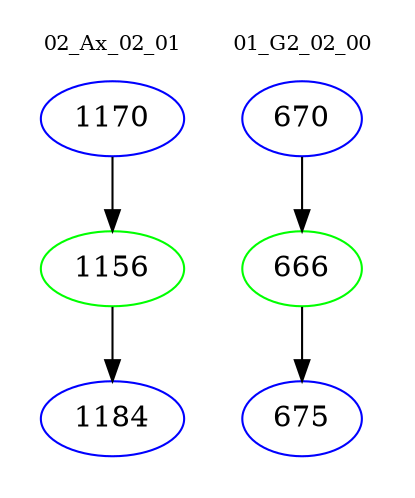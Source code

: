digraph{
subgraph cluster_0 {
color = white
label = "02_Ax_02_01";
fontsize=10;
T0_1170 [label="1170", color="blue"]
T0_1170 -> T0_1156 [color="black"]
T0_1156 [label="1156", color="green"]
T0_1156 -> T0_1184 [color="black"]
T0_1184 [label="1184", color="blue"]
}
subgraph cluster_1 {
color = white
label = "01_G2_02_00";
fontsize=10;
T1_670 [label="670", color="blue"]
T1_670 -> T1_666 [color="black"]
T1_666 [label="666", color="green"]
T1_666 -> T1_675 [color="black"]
T1_675 [label="675", color="blue"]
}
}
